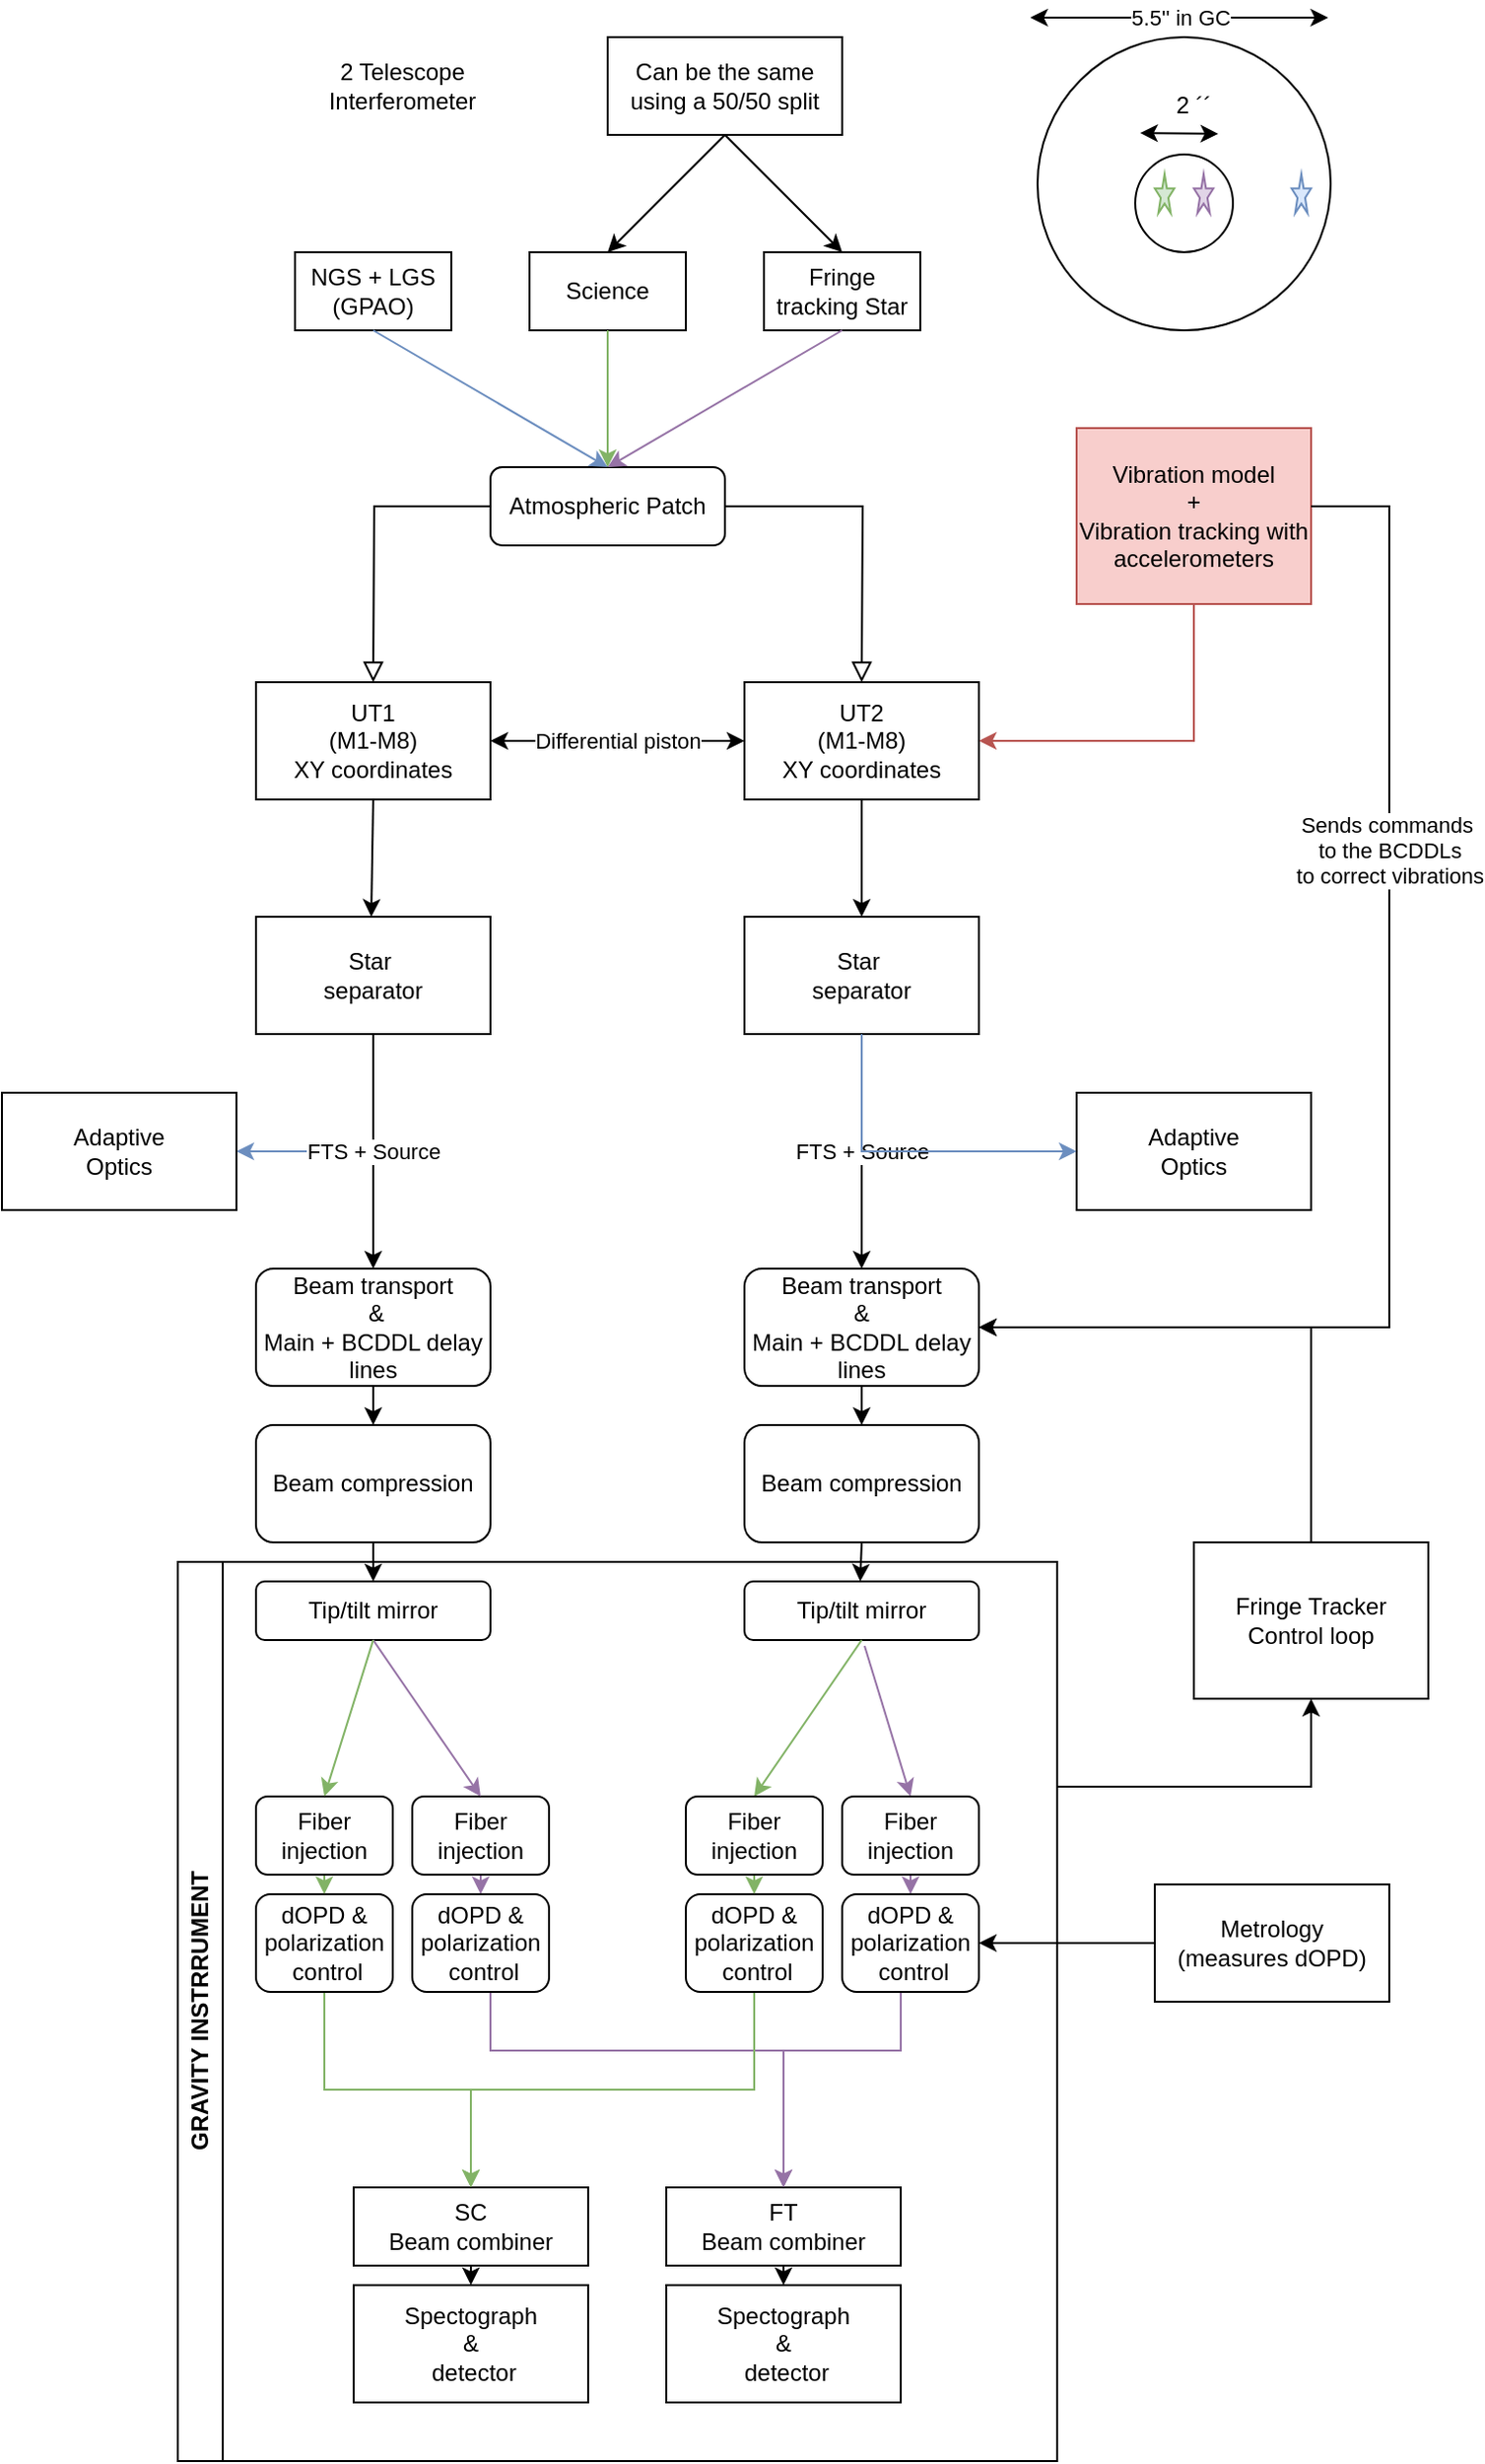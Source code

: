 <mxfile version="24.7.17" pages="2">
  <diagram id="C5RBs43oDa-KdzZeNtuy" name="Page-1">
    <mxGraphModel dx="2963" dy="1580" grid="1" gridSize="10" guides="1" tooltips="1" connect="1" arrows="1" fold="1" page="1" pageScale="1" pageWidth="827" pageHeight="1169" math="0" shadow="0">
      <root>
        <mxCell id="WIyWlLk6GJQsqaUBKTNV-0" />
        <mxCell id="WIyWlLk6GJQsqaUBKTNV-1" parent="WIyWlLk6GJQsqaUBKTNV-0" />
        <mxCell id="WIyWlLk6GJQsqaUBKTNV-2" value="" style="rounded=0;html=1;jettySize=auto;orthogonalLoop=1;fontSize=11;endArrow=block;endFill=0;endSize=8;strokeWidth=1;shadow=0;labelBackgroundColor=none;edgeStyle=orthogonalEdgeStyle;" parent="WIyWlLk6GJQsqaUBKTNV-1" source="WIyWlLk6GJQsqaUBKTNV-3" edge="1">
          <mxGeometry relative="1" as="geometry">
            <mxPoint x="230" y="370" as="targetPoint" />
          </mxGeometry>
        </mxCell>
        <mxCell id="WIyWlLk6GJQsqaUBKTNV-3" value="Atmospheric Patch" style="rounded=1;whiteSpace=wrap;html=1;fontSize=12;glass=0;strokeWidth=1;shadow=0;" parent="WIyWlLk6GJQsqaUBKTNV-1" vertex="1">
          <mxGeometry x="290" y="260" width="120" height="40" as="geometry" />
        </mxCell>
        <mxCell id="ySBLS_aSn05otulw671X-0" value="NGS + LGS (GPAO)" style="rounded=0;whiteSpace=wrap;html=1;" vertex="1" parent="WIyWlLk6GJQsqaUBKTNV-1">
          <mxGeometry x="190" y="150" width="80" height="40" as="geometry" />
        </mxCell>
        <mxCell id="ySBLS_aSn05otulw671X-1" value="Science" style="rounded=0;whiteSpace=wrap;html=1;" vertex="1" parent="WIyWlLk6GJQsqaUBKTNV-1">
          <mxGeometry x="310" y="150" width="80" height="40" as="geometry" />
        </mxCell>
        <mxCell id="ySBLS_aSn05otulw671X-2" value="Fringe tracking Star" style="rounded=0;whiteSpace=wrap;html=1;" vertex="1" parent="WIyWlLk6GJQsqaUBKTNV-1">
          <mxGeometry x="430" y="150" width="80" height="40" as="geometry" />
        </mxCell>
        <mxCell id="ySBLS_aSn05otulw671X-3" value="" style="endArrow=classic;startArrow=classic;html=1;rounded=0;exitX=0.5;exitY=0;exitDx=0;exitDy=0;entryX=0.5;entryY=0;entryDx=0;entryDy=0;" edge="1" parent="WIyWlLk6GJQsqaUBKTNV-1" source="ySBLS_aSn05otulw671X-1" target="ySBLS_aSn05otulw671X-2">
          <mxGeometry width="50" height="50" relative="1" as="geometry">
            <mxPoint x="364" y="80" as="sourcePoint" />
            <mxPoint x="414" y="30" as="targetPoint" />
            <Array as="points">
              <mxPoint x="410" y="90" />
            </Array>
          </mxGeometry>
        </mxCell>
        <mxCell id="ySBLS_aSn05otulw671X-4" value="&lt;div&gt;Can be the same&lt;/div&gt;using a 50/50 split" style="rounded=0;whiteSpace=wrap;html=1;" vertex="1" parent="WIyWlLk6GJQsqaUBKTNV-1">
          <mxGeometry x="350" y="40" width="120" height="50" as="geometry" />
        </mxCell>
        <mxCell id="ySBLS_aSn05otulw671X-5" value="" style="endArrow=classic;html=1;rounded=0;exitX=0.5;exitY=1;exitDx=0;exitDy=0;entryX=0.5;entryY=0;entryDx=0;entryDy=0;fillColor=#e1d5e7;strokeColor=#9673a6;" edge="1" parent="WIyWlLk6GJQsqaUBKTNV-1" source="ySBLS_aSn05otulw671X-2" target="WIyWlLk6GJQsqaUBKTNV-3">
          <mxGeometry width="50" height="50" relative="1" as="geometry">
            <mxPoint x="800" y="530" as="sourcePoint" />
            <mxPoint x="850" y="480" as="targetPoint" />
          </mxGeometry>
        </mxCell>
        <mxCell id="ySBLS_aSn05otulw671X-6" value="" style="endArrow=classic;html=1;rounded=0;entryX=0.5;entryY=0;entryDx=0;entryDy=0;exitX=0.5;exitY=1;exitDx=0;exitDy=0;fillColor=#d5e8d4;strokeColor=#82b366;" edge="1" parent="WIyWlLk6GJQsqaUBKTNV-1" source="ySBLS_aSn05otulw671X-1" target="WIyWlLk6GJQsqaUBKTNV-3">
          <mxGeometry width="50" height="50" relative="1" as="geometry">
            <mxPoint x="60" y="315" as="sourcePoint" />
            <mxPoint x="60" y="245" as="targetPoint" />
          </mxGeometry>
        </mxCell>
        <mxCell id="ySBLS_aSn05otulw671X-7" value="" style="endArrow=classic;html=1;rounded=0;entryX=0.5;entryY=0;entryDx=0;entryDy=0;exitX=0.5;exitY=1;exitDx=0;exitDy=0;fillColor=#dae8fc;strokeColor=#6c8ebf;" edge="1" parent="WIyWlLk6GJQsqaUBKTNV-1" source="ySBLS_aSn05otulw671X-0" target="WIyWlLk6GJQsqaUBKTNV-3">
          <mxGeometry width="50" height="50" relative="1" as="geometry">
            <mxPoint x="364" y="200" as="sourcePoint" />
            <mxPoint x="364" y="270" as="targetPoint" />
          </mxGeometry>
        </mxCell>
        <mxCell id="ySBLS_aSn05otulw671X-8" value="&lt;div&gt;UT1&lt;/div&gt;&lt;div&gt;(M1-M8)&lt;br&gt;&lt;/div&gt;&lt;div&gt;XY coordinates&lt;br&gt;&lt;/div&gt;" style="rounded=0;whiteSpace=wrap;html=1;" vertex="1" parent="WIyWlLk6GJQsqaUBKTNV-1">
          <mxGeometry x="170" y="370" width="120" height="60" as="geometry" />
        </mxCell>
        <mxCell id="ySBLS_aSn05otulw671X-9" value="" style="rounded=0;html=1;jettySize=auto;orthogonalLoop=1;fontSize=11;endArrow=block;endFill=0;endSize=8;strokeWidth=1;shadow=0;labelBackgroundColor=none;edgeStyle=orthogonalEdgeStyle;exitX=1;exitY=0.5;exitDx=0;exitDy=0;" edge="1" parent="WIyWlLk6GJQsqaUBKTNV-1" source="WIyWlLk6GJQsqaUBKTNV-3">
          <mxGeometry relative="1" as="geometry">
            <mxPoint x="304" y="290" as="sourcePoint" />
            <mxPoint x="480" y="370" as="targetPoint" />
          </mxGeometry>
        </mxCell>
        <mxCell id="ySBLS_aSn05otulw671X-10" value="&lt;div&gt;UT2&lt;/div&gt;&lt;div&gt;(M1-M8)&lt;/div&gt;&lt;div&gt;XY coordinates&lt;br&gt;&lt;/div&gt;" style="rounded=0;whiteSpace=wrap;html=1;" vertex="1" parent="WIyWlLk6GJQsqaUBKTNV-1">
          <mxGeometry x="420" y="370" width="120" height="60" as="geometry" />
        </mxCell>
        <mxCell id="ySBLS_aSn05otulw671X-12" value="" style="endArrow=classic;startArrow=classic;html=1;rounded=0;exitX=1;exitY=0.5;exitDx=0;exitDy=0;entryX=0;entryY=0.5;entryDx=0;entryDy=0;" edge="1" parent="WIyWlLk6GJQsqaUBKTNV-1" source="ySBLS_aSn05otulw671X-8" target="ySBLS_aSn05otulw671X-10">
          <mxGeometry width="50" height="50" relative="1" as="geometry">
            <mxPoint x="800" y="530" as="sourcePoint" />
            <mxPoint x="850" y="480" as="targetPoint" />
          </mxGeometry>
        </mxCell>
        <mxCell id="ySBLS_aSn05otulw671X-13" value="Differential piston" style="edgeLabel;html=1;align=center;verticalAlign=middle;resizable=0;points=[];" vertex="1" connectable="0" parent="ySBLS_aSn05otulw671X-12">
          <mxGeometry relative="1" as="geometry">
            <mxPoint as="offset" />
          </mxGeometry>
        </mxCell>
        <mxCell id="ySBLS_aSn05otulw671X-64" style="edgeStyle=orthogonalEdgeStyle;rounded=0;orthogonalLoop=1;jettySize=auto;html=1;exitX=0.5;exitY=1;exitDx=0;exitDy=0;entryX=0.5;entryY=0;entryDx=0;entryDy=0;" edge="1" parent="WIyWlLk6GJQsqaUBKTNV-1" source="ySBLS_aSn05otulw671X-16" target="ySBLS_aSn05otulw671X-22">
          <mxGeometry relative="1" as="geometry">
            <mxPoint x="229" y="760" as="targetPoint" />
          </mxGeometry>
        </mxCell>
        <mxCell id="ySBLS_aSn05otulw671X-16" value="&lt;div&gt;Beam transport&lt;/div&gt;&lt;div&gt;&amp;nbsp;&amp;amp;&lt;br&gt;&lt;/div&gt;&lt;div&gt;Main + BCDDL delay lines&lt;br&gt;&lt;/div&gt;" style="rounded=1;whiteSpace=wrap;html=1;" vertex="1" parent="WIyWlLk6GJQsqaUBKTNV-1">
          <mxGeometry x="170" y="670" width="120" height="60" as="geometry" />
        </mxCell>
        <mxCell id="ySBLS_aSn05otulw671X-22" value="&lt;div&gt;Beam compression &lt;br&gt;&lt;/div&gt;" style="rounded=1;whiteSpace=wrap;html=1;" vertex="1" parent="WIyWlLk6GJQsqaUBKTNV-1">
          <mxGeometry x="170" y="750" width="120" height="60" as="geometry" />
        </mxCell>
        <mxCell id="ySBLS_aSn05otulw671X-27" value="2 Telescope Interferometer" style="text;html=1;align=center;verticalAlign=middle;whiteSpace=wrap;rounded=0;" vertex="1" parent="WIyWlLk6GJQsqaUBKTNV-1">
          <mxGeometry x="200" y="40" width="90" height="50" as="geometry" />
        </mxCell>
        <mxCell id="ySBLS_aSn05otulw671X-42" value="" style="endArrow=classic;html=1;rounded=0;exitX=0.5;exitY=1;exitDx=0;exitDy=0;entryX=0.5;entryY=0;entryDx=0;entryDy=0;" edge="1" parent="WIyWlLk6GJQsqaUBKTNV-1" source="ySBLS_aSn05otulw671X-10">
          <mxGeometry width="50" height="50" relative="1" as="geometry">
            <mxPoint x="750" y="530" as="sourcePoint" />
            <mxPoint x="480" y="490" as="targetPoint" />
          </mxGeometry>
        </mxCell>
        <mxCell id="ySBLS_aSn05otulw671X-45" value="" style="endArrow=classic;html=1;rounded=0;exitX=0.5;exitY=1;exitDx=0;exitDy=0;entryX=0.5;entryY=0;entryDx=0;entryDy=0;" edge="1" parent="WIyWlLk6GJQsqaUBKTNV-1" source="ySBLS_aSn05otulw671X-8">
          <mxGeometry width="50" height="50" relative="1" as="geometry">
            <mxPoint x="490" y="440" as="sourcePoint" />
            <mxPoint x="229" y="490" as="targetPoint" />
          </mxGeometry>
        </mxCell>
        <mxCell id="ySBLS_aSn05otulw671X-46" value="" style="endArrow=classic;html=1;rounded=0;entryX=1;entryY=0.5;entryDx=0;entryDy=0;fillColor=#f8cecc;strokeColor=#b85450;" edge="1" parent="WIyWlLk6GJQsqaUBKTNV-1" target="ySBLS_aSn05otulw671X-10">
          <mxGeometry width="50" height="50" relative="1" as="geometry">
            <mxPoint x="650" y="330" as="sourcePoint" />
            <mxPoint x="800" y="480" as="targetPoint" />
            <Array as="points">
              <mxPoint x="650" y="400" />
            </Array>
          </mxGeometry>
        </mxCell>
        <mxCell id="ySBLS_aSn05otulw671X-47" value="&lt;div&gt;Vibration model&lt;/div&gt;&lt;div&gt;+&lt;/div&gt;&lt;div&gt;Vibration tracking with accelerometers&lt;br&gt;&lt;/div&gt;" style="rounded=0;whiteSpace=wrap;html=1;fillColor=#f8cecc;strokeColor=#b85450;" vertex="1" parent="WIyWlLk6GJQsqaUBKTNV-1">
          <mxGeometry x="590" y="240" width="120" height="90" as="geometry" />
        </mxCell>
        <mxCell id="ySBLS_aSn05otulw671X-56" value="" style="endArrow=classic;html=1;rounded=0;exitX=0.5;exitY=1;exitDx=0;exitDy=0;" edge="1" parent="WIyWlLk6GJQsqaUBKTNV-1" source="ySBLS_aSn05otulw671X-22" target="ySBLS_aSn05otulw671X-54">
          <mxGeometry width="50" height="50" relative="1" as="geometry">
            <mxPoint x="228.5" y="820" as="sourcePoint" />
            <mxPoint x="228.5" y="850" as="targetPoint" />
          </mxGeometry>
        </mxCell>
        <mxCell id="ySBLS_aSn05otulw671X-54" value="&lt;div&gt;Tip/tilt mirror&lt;br&gt;&lt;/div&gt;" style="rounded=1;whiteSpace=wrap;html=1;" vertex="1" parent="WIyWlLk6GJQsqaUBKTNV-1">
          <mxGeometry x="170" y="830" width="120" height="30" as="geometry" />
        </mxCell>
        <mxCell id="ySBLS_aSn05otulw671X-59" value="&lt;div&gt;Star&amp;nbsp;&lt;/div&gt;&lt;div&gt;separator&lt;/div&gt;" style="rounded=0;whiteSpace=wrap;html=1;" vertex="1" parent="WIyWlLk6GJQsqaUBKTNV-1">
          <mxGeometry x="170" y="490" width="120" height="60" as="geometry" />
        </mxCell>
        <mxCell id="ySBLS_aSn05otulw671X-60" value="&lt;div&gt;Star&amp;nbsp;&lt;/div&gt;&lt;div&gt;separator&lt;/div&gt;" style="rounded=0;whiteSpace=wrap;html=1;" vertex="1" parent="WIyWlLk6GJQsqaUBKTNV-1">
          <mxGeometry x="420" y="490" width="120" height="60" as="geometry" />
        </mxCell>
        <mxCell id="ySBLS_aSn05otulw671X-61" value="" style="endArrow=classic;html=1;rounded=0;exitX=0.5;exitY=1;exitDx=0;exitDy=0;fillColor=#dae8fc;strokeColor=#6c8ebf;" edge="1" parent="WIyWlLk6GJQsqaUBKTNV-1" source="ySBLS_aSn05otulw671X-59">
          <mxGeometry width="50" height="50" relative="1" as="geometry">
            <mxPoint x="226" y="580" as="sourcePoint" />
            <mxPoint x="160" y="610" as="targetPoint" />
            <Array as="points">
              <mxPoint x="230" y="610" />
            </Array>
          </mxGeometry>
        </mxCell>
        <mxCell id="ySBLS_aSn05otulw671X-62" value="&lt;div&gt;Adaptive &lt;br&gt;&lt;/div&gt;&lt;div&gt;Optics&lt;br&gt;&lt;/div&gt;" style="rounded=0;whiteSpace=wrap;html=1;" vertex="1" parent="WIyWlLk6GJQsqaUBKTNV-1">
          <mxGeometry x="40" y="580" width="120" height="60" as="geometry" />
        </mxCell>
        <mxCell id="ySBLS_aSn05otulw671X-65" value="" style="endArrow=classic;html=1;rounded=0;exitX=0.5;exitY=1;exitDx=0;exitDy=0;entryX=0.5;entryY=0;entryDx=0;entryDy=0;" edge="1" parent="WIyWlLk6GJQsqaUBKTNV-1" source="ySBLS_aSn05otulw671X-59" target="ySBLS_aSn05otulw671X-16">
          <mxGeometry width="50" height="50" relative="1" as="geometry">
            <mxPoint x="489.5" y="650" as="sourcePoint" />
            <mxPoint x="490" y="680" as="targetPoint" />
          </mxGeometry>
        </mxCell>
        <mxCell id="ySBLS_aSn05otulw671X-66" value="&lt;div&gt;FTS + Source&lt;/div&gt;" style="edgeLabel;html=1;align=center;verticalAlign=middle;resizable=0;points=[];" vertex="1" connectable="0" parent="ySBLS_aSn05otulw671X-65">
          <mxGeometry relative="1" as="geometry">
            <mxPoint as="offset" />
          </mxGeometry>
        </mxCell>
        <mxCell id="ySBLS_aSn05otulw671X-76" style="edgeStyle=orthogonalEdgeStyle;rounded=0;orthogonalLoop=1;jettySize=auto;html=1;exitX=0.5;exitY=1;exitDx=0;exitDy=0;entryX=0.5;entryY=0;entryDx=0;entryDy=0;" edge="1" parent="WIyWlLk6GJQsqaUBKTNV-1" source="ySBLS_aSn05otulw671X-77" target="ySBLS_aSn05otulw671X-78">
          <mxGeometry relative="1" as="geometry">
            <mxPoint x="479.75" y="760" as="targetPoint" />
          </mxGeometry>
        </mxCell>
        <mxCell id="ySBLS_aSn05otulw671X-77" value="&lt;div&gt;Beam transport&lt;br&gt;&lt;/div&gt;&lt;div&gt;&amp;amp;&lt;br&gt;&lt;/div&gt;&lt;div&gt;Main + BCDDL delay lines&lt;br&gt;&lt;/div&gt;" style="rounded=1;whiteSpace=wrap;html=1;" vertex="1" parent="WIyWlLk6GJQsqaUBKTNV-1">
          <mxGeometry x="420" y="670" width="120" height="60" as="geometry" />
        </mxCell>
        <mxCell id="ySBLS_aSn05otulw671X-78" value="&lt;div&gt;Beam compression &lt;br&gt;&lt;/div&gt;" style="rounded=1;whiteSpace=wrap;html=1;" vertex="1" parent="WIyWlLk6GJQsqaUBKTNV-1">
          <mxGeometry x="420" y="750" width="120" height="60" as="geometry" />
        </mxCell>
        <mxCell id="ySBLS_aSn05otulw671X-79" value="" style="endArrow=classic;html=1;rounded=0;exitX=0.5;exitY=1;exitDx=0;exitDy=0;" edge="1" parent="WIyWlLk6GJQsqaUBKTNV-1" source="ySBLS_aSn05otulw671X-78">
          <mxGeometry width="50" height="50" relative="1" as="geometry">
            <mxPoint x="479.25" y="820" as="sourcePoint" />
            <mxPoint x="479.25" y="830" as="targetPoint" />
          </mxGeometry>
        </mxCell>
        <mxCell id="ySBLS_aSn05otulw671X-82" value="&lt;div&gt;Adaptive &lt;br&gt;&lt;/div&gt;&lt;div&gt;Optics&lt;br&gt;&lt;/div&gt;" style="rounded=0;whiteSpace=wrap;html=1;" vertex="1" parent="WIyWlLk6GJQsqaUBKTNV-1">
          <mxGeometry x="590" y="580" width="120" height="60" as="geometry" />
        </mxCell>
        <mxCell id="ySBLS_aSn05otulw671X-85" value="" style="endArrow=classic;html=1;rounded=0;exitX=0.5;exitY=1;exitDx=0;exitDy=0;" edge="1" parent="WIyWlLk6GJQsqaUBKTNV-1" source="ySBLS_aSn05otulw671X-60">
          <mxGeometry width="50" height="50" relative="1" as="geometry">
            <mxPoint x="480.25" y="560" as="sourcePoint" />
            <mxPoint x="480" y="670" as="targetPoint" />
          </mxGeometry>
        </mxCell>
        <mxCell id="ySBLS_aSn05otulw671X-86" value="&lt;div&gt;FTS + Source&lt;/div&gt;" style="edgeLabel;html=1;align=center;verticalAlign=middle;resizable=0;points=[];" vertex="1" connectable="0" parent="ySBLS_aSn05otulw671X-85">
          <mxGeometry relative="1" as="geometry">
            <mxPoint as="offset" />
          </mxGeometry>
        </mxCell>
        <mxCell id="ySBLS_aSn05otulw671X-87" value="" style="endArrow=classic;html=1;rounded=0;exitX=0.5;exitY=1;exitDx=0;exitDy=0;fillColor=#dae8fc;strokeColor=#6c8ebf;entryX=0;entryY=0.5;entryDx=0;entryDy=0;" edge="1" parent="WIyWlLk6GJQsqaUBKTNV-1" source="ySBLS_aSn05otulw671X-60" target="ySBLS_aSn05otulw671X-82">
          <mxGeometry width="50" height="50" relative="1" as="geometry">
            <mxPoint x="420.75" y="570" as="sourcePoint" />
            <mxPoint x="351.75" y="630" as="targetPoint" />
            <Array as="points">
              <mxPoint x="480" y="610" />
            </Array>
          </mxGeometry>
        </mxCell>
        <mxCell id="ySBLS_aSn05otulw671X-144" style="edgeStyle=orthogonalEdgeStyle;rounded=0;orthogonalLoop=1;jettySize=auto;html=1;exitX=1;exitY=0.25;exitDx=0;exitDy=0;entryX=0.5;entryY=1;entryDx=0;entryDy=0;" edge="1" parent="WIyWlLk6GJQsqaUBKTNV-1" source="ySBLS_aSn05otulw671X-89" target="ySBLS_aSn05otulw671X-140">
          <mxGeometry relative="1" as="geometry" />
        </mxCell>
        <mxCell id="ySBLS_aSn05otulw671X-89" value="GRAVITY INSTRRUMENT" style="swimlane;horizontal=0;whiteSpace=wrap;html=1;" vertex="1" parent="WIyWlLk6GJQsqaUBKTNV-1">
          <mxGeometry x="130" y="820" width="450" height="460" as="geometry" />
        </mxCell>
        <mxCell id="ySBLS_aSn05otulw671X-133" style="edgeStyle=orthogonalEdgeStyle;rounded=0;orthogonalLoop=1;jettySize=auto;html=1;exitX=0.5;exitY=1;exitDx=0;exitDy=0;entryX=0.5;entryY=0;entryDx=0;entryDy=0;" edge="1" parent="ySBLS_aSn05otulw671X-89" source="ySBLS_aSn05otulw671X-48" target="ySBLS_aSn05otulw671X-49">
          <mxGeometry relative="1" as="geometry" />
        </mxCell>
        <mxCell id="ySBLS_aSn05otulw671X-48" value="SC&lt;div&gt;Beam combiner&lt;/div&gt;" style="rounded=0;whiteSpace=wrap;html=1;" vertex="1" parent="ySBLS_aSn05otulw671X-89">
          <mxGeometry x="90" y="320" width="120" height="40" as="geometry" />
        </mxCell>
        <mxCell id="ySBLS_aSn05otulw671X-132" style="edgeStyle=orthogonalEdgeStyle;rounded=0;orthogonalLoop=1;jettySize=auto;html=1;exitX=0.5;exitY=1;exitDx=0;exitDy=0;entryX=0.5;entryY=0;entryDx=0;entryDy=0;" edge="1" parent="ySBLS_aSn05otulw671X-89" source="ySBLS_aSn05otulw671X-109" target="ySBLS_aSn05otulw671X-69">
          <mxGeometry relative="1" as="geometry" />
        </mxCell>
        <mxCell id="ySBLS_aSn05otulw671X-109" value="&lt;div&gt;FT&lt;br&gt;&lt;/div&gt;&lt;div&gt;Beam combiner&lt;/div&gt;" style="rounded=0;whiteSpace=wrap;html=1;" vertex="1" parent="ySBLS_aSn05otulw671X-89">
          <mxGeometry x="250" y="320" width="120" height="40" as="geometry" />
        </mxCell>
        <mxCell id="ySBLS_aSn05otulw671X-49" value="&lt;div&gt;Spectograph&lt;/div&gt;&lt;div&gt;&amp;amp;&lt;br&gt;&lt;/div&gt;&lt;div&gt;&amp;nbsp;detector&lt;/div&gt;" style="rounded=0;whiteSpace=wrap;html=1;" vertex="1" parent="ySBLS_aSn05otulw671X-89">
          <mxGeometry x="90" y="370" width="120" height="60" as="geometry" />
        </mxCell>
        <mxCell id="ySBLS_aSn05otulw671X-69" value="&lt;div&gt;Spectograph&lt;/div&gt;&lt;div&gt;&amp;amp;&lt;br&gt;&lt;/div&gt;&lt;div&gt;&amp;nbsp;detector&lt;/div&gt;" style="rounded=0;whiteSpace=wrap;html=1;" vertex="1" parent="ySBLS_aSn05otulw671X-89">
          <mxGeometry x="250" y="370" width="120" height="60" as="geometry" />
        </mxCell>
        <mxCell id="ySBLS_aSn05otulw671X-128" style="edgeStyle=orthogonalEdgeStyle;rounded=0;orthogonalLoop=1;jettySize=auto;html=1;exitX=0.5;exitY=1;exitDx=0;exitDy=0;entryX=0.5;entryY=0;entryDx=0;entryDy=0;fillColor=#d5e8d4;strokeColor=#82b366;" edge="1" parent="ySBLS_aSn05otulw671X-89" source="ySBLS_aSn05otulw671X-67" target="ySBLS_aSn05otulw671X-48">
          <mxGeometry relative="1" as="geometry" />
        </mxCell>
        <mxCell id="ySBLS_aSn05otulw671X-67" value="&lt;div&gt;dOPD &amp;amp; polarization &lt;br&gt;&lt;/div&gt;&lt;div&gt;&amp;nbsp;control&lt;br&gt;&lt;/div&gt;" style="rounded=1;whiteSpace=wrap;html=1;" vertex="1" parent="ySBLS_aSn05otulw671X-89">
          <mxGeometry x="40" y="170" width="70" height="50" as="geometry" />
        </mxCell>
        <mxCell id="ySBLS_aSn05otulw671X-117" style="edgeStyle=orthogonalEdgeStyle;rounded=0;orthogonalLoop=1;jettySize=auto;html=1;exitX=0.5;exitY=1;exitDx=0;exitDy=0;entryX=0.5;entryY=0;entryDx=0;entryDy=0;fillColor=#d5e8d4;strokeColor=#82b366;" edge="1" parent="ySBLS_aSn05otulw671X-89" source="ySBLS_aSn05otulw671X-114" target="ySBLS_aSn05otulw671X-67">
          <mxGeometry relative="1" as="geometry" />
        </mxCell>
        <mxCell id="ySBLS_aSn05otulw671X-114" value="Fiber injection" style="rounded=1;whiteSpace=wrap;html=1;" vertex="1" parent="ySBLS_aSn05otulw671X-89">
          <mxGeometry x="40" y="120" width="70" height="40" as="geometry" />
        </mxCell>
        <mxCell id="ySBLS_aSn05otulw671X-118" style="edgeStyle=orthogonalEdgeStyle;rounded=0;orthogonalLoop=1;jettySize=auto;html=1;exitX=0.5;exitY=1;exitDx=0;exitDy=0;entryX=0.5;entryY=0;entryDx=0;entryDy=0;fillColor=#e1d5e7;strokeColor=#9673a6;" edge="1" parent="ySBLS_aSn05otulw671X-89" source="ySBLS_aSn05otulw671X-115" target="ySBLS_aSn05otulw671X-116">
          <mxGeometry relative="1" as="geometry" />
        </mxCell>
        <mxCell id="ySBLS_aSn05otulw671X-115" value="Fiber injection" style="rounded=1;whiteSpace=wrap;html=1;" vertex="1" parent="ySBLS_aSn05otulw671X-89">
          <mxGeometry x="120" y="120" width="70" height="40" as="geometry" />
        </mxCell>
        <mxCell id="ySBLS_aSn05otulw671X-130" style="edgeStyle=orthogonalEdgeStyle;rounded=0;orthogonalLoop=1;jettySize=auto;html=1;exitX=0.5;exitY=1;exitDx=0;exitDy=0;entryX=0.5;entryY=0;entryDx=0;entryDy=0;fillColor=#e1d5e7;strokeColor=#9673a6;" edge="1" parent="ySBLS_aSn05otulw671X-89" source="ySBLS_aSn05otulw671X-116" target="ySBLS_aSn05otulw671X-109">
          <mxGeometry relative="1" as="geometry">
            <Array as="points">
              <mxPoint x="160" y="250" />
              <mxPoint x="310" y="250" />
            </Array>
          </mxGeometry>
        </mxCell>
        <mxCell id="ySBLS_aSn05otulw671X-116" value="&lt;div&gt;dOPD &amp;amp; polarization &lt;br&gt;&lt;/div&gt;&lt;div&gt;&amp;nbsp;control&lt;br&gt;&lt;/div&gt;" style="rounded=1;whiteSpace=wrap;html=1;" vertex="1" parent="ySBLS_aSn05otulw671X-89">
          <mxGeometry x="120" y="170" width="70" height="50" as="geometry" />
        </mxCell>
        <mxCell id="ySBLS_aSn05otulw671X-119" value="&lt;div&gt;Tip/tilt mirror&lt;br&gt;&lt;/div&gt;" style="rounded=1;whiteSpace=wrap;html=1;" vertex="1" parent="ySBLS_aSn05otulw671X-89">
          <mxGeometry x="290" y="10" width="120" height="30" as="geometry" />
        </mxCell>
        <mxCell id="ySBLS_aSn05otulw671X-120" value="" style="endArrow=classic;html=1;rounded=0;fillColor=#d5e8d4;strokeColor=#82b366;strokeWidth=1;entryX=0.5;entryY=0;entryDx=0;entryDy=0;exitX=0.5;exitY=1;exitDx=0;exitDy=0;" edge="1" parent="ySBLS_aSn05otulw671X-89" target="ySBLS_aSn05otulw671X-124" source="ySBLS_aSn05otulw671X-119">
          <mxGeometry width="50" height="50" relative="1" as="geometry">
            <mxPoint x="323" y="40" as="sourcePoint" />
            <mxPoint x="323" y="90" as="targetPoint" />
            <Array as="points" />
          </mxGeometry>
        </mxCell>
        <mxCell id="ySBLS_aSn05otulw671X-121" value="" style="endArrow=classic;html=1;rounded=0;fillColor=#e1d5e7;strokeColor=#9673a6;strokeWidth=1;entryX=0.5;entryY=0;entryDx=0;entryDy=0;" edge="1" parent="ySBLS_aSn05otulw671X-89" target="ySBLS_aSn05otulw671X-126">
          <mxGeometry width="50" height="50" relative="1" as="geometry">
            <mxPoint x="351.5" y="43" as="sourcePoint" />
            <mxPoint x="343" y="90" as="targetPoint" />
            <Array as="points" />
          </mxGeometry>
        </mxCell>
        <mxCell id="ySBLS_aSn05otulw671X-129" style="edgeStyle=orthogonalEdgeStyle;rounded=0;orthogonalLoop=1;jettySize=auto;html=1;exitX=0.5;exitY=1;exitDx=0;exitDy=0;entryX=0.5;entryY=0;entryDx=0;entryDy=0;fillColor=#d5e8d4;strokeColor=#82b366;" edge="1" parent="ySBLS_aSn05otulw671X-89" source="ySBLS_aSn05otulw671X-122" target="ySBLS_aSn05otulw671X-48">
          <mxGeometry relative="1" as="geometry" />
        </mxCell>
        <mxCell id="ySBLS_aSn05otulw671X-122" value="&lt;div&gt;dOPD &amp;amp; polarization &lt;br&gt;&lt;/div&gt;&lt;div&gt;&amp;nbsp;control&lt;br&gt;&lt;/div&gt;" style="rounded=1;whiteSpace=wrap;html=1;" vertex="1" parent="ySBLS_aSn05otulw671X-89">
          <mxGeometry x="260" y="170" width="70" height="50" as="geometry" />
        </mxCell>
        <mxCell id="ySBLS_aSn05otulw671X-123" style="edgeStyle=orthogonalEdgeStyle;rounded=0;orthogonalLoop=1;jettySize=auto;html=1;exitX=0.5;exitY=1;exitDx=0;exitDy=0;entryX=0.5;entryY=0;entryDx=0;entryDy=0;fillColor=#d5e8d4;strokeColor=#82b366;" edge="1" parent="ySBLS_aSn05otulw671X-89" source="ySBLS_aSn05otulw671X-124" target="ySBLS_aSn05otulw671X-122">
          <mxGeometry relative="1" as="geometry" />
        </mxCell>
        <mxCell id="ySBLS_aSn05otulw671X-124" value="Fiber injection" style="rounded=1;whiteSpace=wrap;html=1;" vertex="1" parent="ySBLS_aSn05otulw671X-89">
          <mxGeometry x="260" y="120" width="70" height="40" as="geometry" />
        </mxCell>
        <mxCell id="ySBLS_aSn05otulw671X-125" style="edgeStyle=orthogonalEdgeStyle;rounded=0;orthogonalLoop=1;jettySize=auto;html=1;exitX=0.5;exitY=1;exitDx=0;exitDy=0;entryX=0.5;entryY=0;entryDx=0;entryDy=0;fillColor=#e1d5e7;strokeColor=#9673a6;" edge="1" parent="ySBLS_aSn05otulw671X-89" source="ySBLS_aSn05otulw671X-126" target="ySBLS_aSn05otulw671X-127">
          <mxGeometry relative="1" as="geometry" />
        </mxCell>
        <mxCell id="ySBLS_aSn05otulw671X-126" value="Fiber injection" style="rounded=1;whiteSpace=wrap;html=1;" vertex="1" parent="ySBLS_aSn05otulw671X-89">
          <mxGeometry x="340" y="120" width="70" height="40" as="geometry" />
        </mxCell>
        <mxCell id="ySBLS_aSn05otulw671X-131" style="edgeStyle=orthogonalEdgeStyle;rounded=0;orthogonalLoop=1;jettySize=auto;html=1;exitX=0.5;exitY=1;exitDx=0;exitDy=0;entryX=0.5;entryY=0;entryDx=0;entryDy=0;fillColor=#e1d5e7;strokeColor=#9673a6;" edge="1" parent="ySBLS_aSn05otulw671X-89" source="ySBLS_aSn05otulw671X-127" target="ySBLS_aSn05otulw671X-109">
          <mxGeometry relative="1" as="geometry">
            <Array as="points">
              <mxPoint x="370" y="250" />
              <mxPoint x="310" y="250" />
            </Array>
          </mxGeometry>
        </mxCell>
        <mxCell id="ySBLS_aSn05otulw671X-127" value="&lt;div&gt;dOPD &amp;amp; polarization &lt;br&gt;&lt;/div&gt;&lt;div&gt;&amp;nbsp;control&lt;br&gt;&lt;/div&gt;" style="rounded=1;whiteSpace=wrap;html=1;" vertex="1" parent="ySBLS_aSn05otulw671X-89">
          <mxGeometry x="340" y="170" width="70" height="50" as="geometry" />
        </mxCell>
        <mxCell id="ySBLS_aSn05otulw671X-92" value="&lt;div&gt;Sends commands&amp;nbsp;&lt;/div&gt;&lt;div&gt;to the BCDDLs&lt;/div&gt;&lt;div&gt;to correct vibrations&lt;br&gt; &lt;/div&gt;" style="endArrow=classic;html=1;rounded=0;exitX=1;exitY=0.445;exitDx=0;exitDy=0;entryX=1;entryY=0.5;entryDx=0;entryDy=0;exitPerimeter=0;" edge="1" parent="WIyWlLk6GJQsqaUBKTNV-1" source="ySBLS_aSn05otulw671X-47" target="ySBLS_aSn05otulw671X-77">
          <mxGeometry x="-0.354" width="50" height="50" relative="1" as="geometry">
            <mxPoint x="750" y="650" as="sourcePoint" />
            <mxPoint x="800" y="600" as="targetPoint" />
            <Array as="points">
              <mxPoint x="750" y="280" />
              <mxPoint x="750" y="480" />
              <mxPoint x="750" y="700" />
            </Array>
            <mxPoint as="offset" />
          </mxGeometry>
        </mxCell>
        <mxCell id="ySBLS_aSn05otulw671X-93" value="" style="ellipse;whiteSpace=wrap;html=1;aspect=fixed;" vertex="1" parent="WIyWlLk6GJQsqaUBKTNV-1">
          <mxGeometry x="570" y="40" width="150" height="150" as="geometry" />
        </mxCell>
        <mxCell id="ySBLS_aSn05otulw671X-94" value="" style="ellipse;whiteSpace=wrap;html=1;aspect=fixed;" vertex="1" parent="WIyWlLk6GJQsqaUBKTNV-1">
          <mxGeometry x="620" y="100" width="50" height="50" as="geometry" />
        </mxCell>
        <mxCell id="ySBLS_aSn05otulw671X-95" value="" style="verticalLabelPosition=bottom;verticalAlign=top;html=1;shape=mxgraph.basic.star;fillColor=#d5e8d4;strokeColor=#82b366;" vertex="1" parent="WIyWlLk6GJQsqaUBKTNV-1">
          <mxGeometry x="630" y="110" width="10" height="20" as="geometry" />
        </mxCell>
        <mxCell id="ySBLS_aSn05otulw671X-96" value="" style="verticalLabelPosition=bottom;verticalAlign=top;html=1;shape=mxgraph.basic.star;fillColor=#e1d5e7;strokeColor=#9673a6;" vertex="1" parent="WIyWlLk6GJQsqaUBKTNV-1">
          <mxGeometry x="650" y="110" width="10" height="20" as="geometry" />
        </mxCell>
        <mxCell id="ySBLS_aSn05otulw671X-97" value="" style="verticalLabelPosition=bottom;verticalAlign=top;html=1;shape=mxgraph.basic.star;fillColor=#dae8fc;strokeColor=#6c8ebf;" vertex="1" parent="WIyWlLk6GJQsqaUBKTNV-1">
          <mxGeometry x="700" y="110" width="10" height="20" as="geometry" />
        </mxCell>
        <mxCell id="ySBLS_aSn05otulw671X-98" value="" style="endArrow=classic;startArrow=classic;html=1;rounded=0;" edge="1" parent="WIyWlLk6GJQsqaUBKTNV-1">
          <mxGeometry width="50" height="50" relative="1" as="geometry">
            <mxPoint x="622.5" y="89" as="sourcePoint" />
            <mxPoint x="662.5" y="89.5" as="targetPoint" />
          </mxGeometry>
        </mxCell>
        <mxCell id="ySBLS_aSn05otulw671X-99" value="" style="endArrow=classic;startArrow=classic;html=1;rounded=0;" edge="1" parent="WIyWlLk6GJQsqaUBKTNV-1">
          <mxGeometry width="50" height="50" relative="1" as="geometry">
            <mxPoint x="566.25" y="30" as="sourcePoint" />
            <mxPoint x="718.75" y="30" as="targetPoint" />
          </mxGeometry>
        </mxCell>
        <mxCell id="ySBLS_aSn05otulw671X-105" value="5.5&#39;&#39; in GC" style="edgeLabel;html=1;align=center;verticalAlign=middle;resizable=0;points=[];" vertex="1" connectable="0" parent="ySBLS_aSn05otulw671X-99">
          <mxGeometry relative="1" as="geometry">
            <mxPoint as="offset" />
          </mxGeometry>
        </mxCell>
        <mxCell id="ySBLS_aSn05otulw671X-101" value="2 ´´" style="text;html=1;align=center;verticalAlign=middle;whiteSpace=wrap;rounded=0;" vertex="1" parent="WIyWlLk6GJQsqaUBKTNV-1">
          <mxGeometry x="620" y="60" width="60" height="30" as="geometry" />
        </mxCell>
        <mxCell id="ySBLS_aSn05otulw671X-112" value="" style="endArrow=classic;html=1;rounded=0;fillColor=#e1d5e7;strokeColor=#9673a6;strokeWidth=1;entryX=0.5;entryY=0;entryDx=0;entryDy=0;exitX=0.5;exitY=1;exitDx=0;exitDy=0;" edge="1" parent="WIyWlLk6GJQsqaUBKTNV-1" source="ySBLS_aSn05otulw671X-54" target="ySBLS_aSn05otulw671X-115">
          <mxGeometry width="50" height="50" relative="1" as="geometry">
            <mxPoint x="240" y="860" as="sourcePoint" />
            <mxPoint x="240" y="910" as="targetPoint" />
            <Array as="points" />
          </mxGeometry>
        </mxCell>
        <mxCell id="ySBLS_aSn05otulw671X-111" value="" style="endArrow=classic;html=1;rounded=0;fillColor=#d5e8d4;strokeColor=#82b366;strokeWidth=1;entryX=0.5;entryY=0;entryDx=0;entryDy=0;exitX=0.5;exitY=1;exitDx=0;exitDy=0;" edge="1" parent="WIyWlLk6GJQsqaUBKTNV-1" source="ySBLS_aSn05otulw671X-54" target="ySBLS_aSn05otulw671X-114">
          <mxGeometry width="50" height="50" relative="1" as="geometry">
            <mxPoint x="220" y="860" as="sourcePoint" />
            <mxPoint x="220" y="910" as="targetPoint" />
            <Array as="points" />
          </mxGeometry>
        </mxCell>
        <mxCell id="ySBLS_aSn05otulw671X-136" value="&lt;div&gt;Metrology&lt;/div&gt;(measures dOPD)" style="rounded=0;whiteSpace=wrap;html=1;" vertex="1" parent="WIyWlLk6GJQsqaUBKTNV-1">
          <mxGeometry x="630" y="985" width="120" height="60" as="geometry" />
        </mxCell>
        <mxCell id="ySBLS_aSn05otulw671X-145" style="edgeStyle=orthogonalEdgeStyle;rounded=0;orthogonalLoop=1;jettySize=auto;html=1;exitX=0.5;exitY=0;exitDx=0;exitDy=0;" edge="1" parent="WIyWlLk6GJQsqaUBKTNV-1" source="ySBLS_aSn05otulw671X-140">
          <mxGeometry relative="1" as="geometry">
            <mxPoint x="540" y="700" as="targetPoint" />
            <Array as="points">
              <mxPoint x="710" y="700" />
            </Array>
          </mxGeometry>
        </mxCell>
        <mxCell id="ySBLS_aSn05otulw671X-140" value="&lt;div&gt;Fringe Tracker&lt;/div&gt;&lt;div&gt;Control loop&lt;br&gt;&lt;/div&gt;" style="rounded=0;whiteSpace=wrap;html=1;" vertex="1" parent="WIyWlLk6GJQsqaUBKTNV-1">
          <mxGeometry x="650" y="810" width="120" height="80" as="geometry" />
        </mxCell>
        <mxCell id="ySBLS_aSn05otulw671X-146" value="" style="endArrow=classic;html=1;rounded=0;exitX=0;exitY=0.5;exitDx=0;exitDy=0;entryX=1;entryY=0.5;entryDx=0;entryDy=0;" edge="1" parent="WIyWlLk6GJQsqaUBKTNV-1" source="ySBLS_aSn05otulw671X-136" target="ySBLS_aSn05otulw671X-127">
          <mxGeometry width="50" height="50" relative="1" as="geometry">
            <mxPoint x="460" y="1150" as="sourcePoint" />
            <mxPoint x="510" y="1100" as="targetPoint" />
          </mxGeometry>
        </mxCell>
      </root>
    </mxGraphModel>
  </diagram>
  <diagram id="1XX6LsC4t-Pbr1IBa5vH" name="Page-2">
    <mxGraphModel dx="1430" dy="763" grid="1" gridSize="10" guides="1" tooltips="1" connect="1" arrows="1" fold="1" page="1" pageScale="1" pageWidth="850" pageHeight="1100" math="1" shadow="0">
      <root>
        <mxCell id="0" />
        <mxCell id="1" parent="0" />
        <mxCell id="4gFxcGp09tbOZLl8RjOI-14" value="&lt;h1 style=&quot;margin-top: 0px;&quot;&gt;Atmospheric propagation&lt;br&gt;&lt;/h1&gt;&lt;p&gt;We construct the building blocks of atmospheric propagation by scaling in complexity. We evaluate the following EMF propagation cases:&lt;/p&gt;&lt;ol&gt;&lt;li&gt;EMF propagation without atmospheric effects. &lt;br&gt;&lt;/li&gt;&lt;li&gt;EMF propagation with atmospheric effects.&lt;/li&gt;&lt;/ol&gt;&lt;div&gt;We assume that each case&#39;s propagation distance is larger than the aperture.&lt;/div&gt;&lt;div&gt;&lt;br&gt;&lt;/div&gt;&lt;div&gt;$$ \Delta z &amp;gt; \frac{2D^2}{\lambda} $$&lt;/div&gt;&lt;div&gt;&lt;br&gt;&lt;/div&gt;&lt;div&gt;where \(z\) is the propagation distance, \(D\) is the aperture size and \(\lambda\) is the observed wavelength. &lt;br&gt;&lt;/div&gt;&lt;div&gt;&lt;br&gt;&lt;/div&gt;&lt;div&gt;We first describe the propagation of the natural guide star up to the start of the atmosphere:&lt;/div&gt;&lt;div&gt;&lt;br&gt;&lt;/div&gt;&lt;div&gt;$$ EMF =| F(U(x_1,y_1)) |^2 = | F( E_0 \delta(x - x_0)) |^2 = E_0 e^{2\pi i x_0 f} $$&lt;/div&gt;&lt;br&gt;&lt;div&gt;Which can be taken simply as a plane wavefront at the point where it meets the atmosphere. The incoming flux of the star can be taken from the magnitude of the observed star at the corresponding optical band at which the observation is made. It follows that the flux is:&lt;/div&gt;&lt;div&gt;&lt;br&gt;&lt;/div&gt;&lt;div&gt;$$ Flux = C_0 10^{-0.4 M} [ph/m^2/s] $$&lt;br&gt;&lt;/div&gt;&lt;div&gt;&lt;br&gt;&lt;/div&gt;&lt;div&gt;M is the magnitude, and C_0 is the zero point for the optical band.&lt;br&gt;&lt;/div&gt;&lt;div&gt;&lt;br&gt;&lt;/div&gt;&lt;div&gt;&lt;br&gt;&lt;/div&gt;&lt;div&gt;&lt;br&gt;&lt;/div&gt;" style="text;html=1;whiteSpace=wrap;overflow=hidden;rounded=0;" parent="1" vertex="1">
          <mxGeometry x="40" y="10" width="770" height="480" as="geometry" />
        </mxCell>
        <mxCell id="ROYveCE0f_Zy4mm4TuGA-1" value="&lt;div&gt;Aperture model&lt;/div&gt;" style="rounded=0;whiteSpace=wrap;html=1;" parent="1" vertex="1">
          <mxGeometry x="70" y="960" width="120" height="60" as="geometry" />
        </mxCell>
        <mxCell id="ROYveCE0f_Zy4mm4TuGA-3" value="&lt;div&gt;Source model&lt;/div&gt;&lt;div&gt;(point-like)&lt;/div&gt;" style="rounded=0;whiteSpace=wrap;html=1;" parent="1" vertex="1">
          <mxGeometry x="130" y="532.5" width="120" height="60" as="geometry" />
        </mxCell>
        <mxCell id="ROYveCE0f_Zy4mm4TuGA-11" value="" style="endArrow=classic;html=1;rounded=0;exitX=1;exitY=0.5;exitDx=0;exitDy=0;entryX=0;entryY=0.5;entryDx=0;entryDy=0;" parent="1" source="ROYveCE0f_Zy4mm4TuGA-3" target="ROYveCE0f_Zy4mm4TuGA-13" edge="1">
          <mxGeometry relative="1" as="geometry">
            <mxPoint x="200" y="414.5" as="sourcePoint" />
            <mxPoint x="300" y="414.5" as="targetPoint" />
          </mxGeometry>
        </mxCell>
        <mxCell id="ROYveCE0f_Zy4mm4TuGA-12" value="$$U(x_1,y_1)$$" style="edgeLabel;resizable=0;html=1;;align=center;verticalAlign=middle;" parent="ROYveCE0f_Zy4mm4TuGA-11" connectable="0" vertex="1">
          <mxGeometry relative="1" as="geometry" />
        </mxCell>
        <mxCell id="ROYveCE0f_Zy4mm4TuGA-13" value="&lt;div&gt;Rayleigh-Sommerfeld&lt;br&gt;&lt;/div&gt;&lt;div&gt;Franhofer approximation diffraction&lt;/div&gt;" style="rounded=0;whiteSpace=wrap;html=1;" parent="1" vertex="1">
          <mxGeometry x="360" y="517.5" width="120" height="90" as="geometry" />
        </mxCell>
        <mxCell id="ROYveCE0f_Zy4mm4TuGA-15" value="" style="endArrow=classic;html=1;rounded=0;exitX=1;exitY=0.5;exitDx=0;exitDy=0;entryX=0;entryY=0.5;entryDx=0;entryDy=0;" parent="1" source="ROYveCE0f_Zy4mm4TuGA-13" target="NT2jjb9f8KKLMn47RKQP-1" edge="1">
          <mxGeometry relative="1" as="geometry">
            <mxPoint x="510" y="414.5" as="sourcePoint" />
            <mxPoint x="460" y="415" as="targetPoint" />
          </mxGeometry>
        </mxCell>
        <mxCell id="NT2jjb9f8KKLMn47RKQP-1" value="&lt;div&gt;Flat wavefront&lt;/div&gt;&lt;div&gt;Flux =  C_0 10^{-0.4 M}&lt;/div&gt;" style="whiteSpace=wrap;html=1;aspect=fixed;" vertex="1" parent="1">
          <mxGeometry x="540" y="510" width="105" height="105" as="geometry" />
        </mxCell>
        <mxCell id="NT2jjb9f8KKLMn47RKQP-2" value="&lt;h1 style=&quot;margin-top: 0px;&quot;&gt;Imaging with a perfect telescope&lt;br&gt;&lt;/h1&gt;&lt;p&gt;We now know the field just before the aperture of the Telescope. The image formed by the telescope is given by the PSF (point-source function) of the telescope, which is simply the |F()|^2 of the aperture function of the telescope, A(x2,y2), where (x2,y2) are the coordinates at the aperture stop. Assuming a perfect circle with no central obstruction, the PSF takes a familiar shape:&lt;br&gt;&lt;/p&gt;&lt;p&gt;$$ PSF = | \int^{\infty}_{-\infty} A(-D/2, D/2) e^(2\pi i x f) dx |^2 \propto sinc^2(x)&amp;nbsp; $$&lt;/p&gt;&lt;p&gt;which is simply the 1D diffraction pattern of a circular aperture. In the case of a 2D aperture, we get a Bessel function integral of the first kind:&lt;/p&gt;&lt;p&gt;$$ I(\theta) = I_0 \left[\frac{2J_1(x)}{x}\right]^2 $$&lt;br&gt;&lt;/p&gt;&lt;p&gt;From which the Airy disk falls (first zero of the function).&lt;/p&gt;&lt;p&gt;The optical response of the system is simply the convolution of the field at the aperture with the &lt;br&gt;&lt;/p&gt;" style="text;html=1;whiteSpace=wrap;overflow=hidden;rounded=0;" vertex="1" parent="1">
          <mxGeometry x="40" y="660" width="760" height="270" as="geometry" />
        </mxCell>
        <mxCell id="NT2jjb9f8KKLMn47RKQP-3" style="edgeStyle=orthogonalEdgeStyle;rounded=0;orthogonalLoop=1;jettySize=auto;html=1;exitX=0.5;exitY=1;exitDx=0;exitDy=0;" edge="1" parent="1" source="NT2jjb9f8KKLMn47RKQP-2" target="NT2jjb9f8KKLMn47RKQP-2">
          <mxGeometry relative="1" as="geometry" />
        </mxCell>
      </root>
    </mxGraphModel>
  </diagram>
</mxfile>
